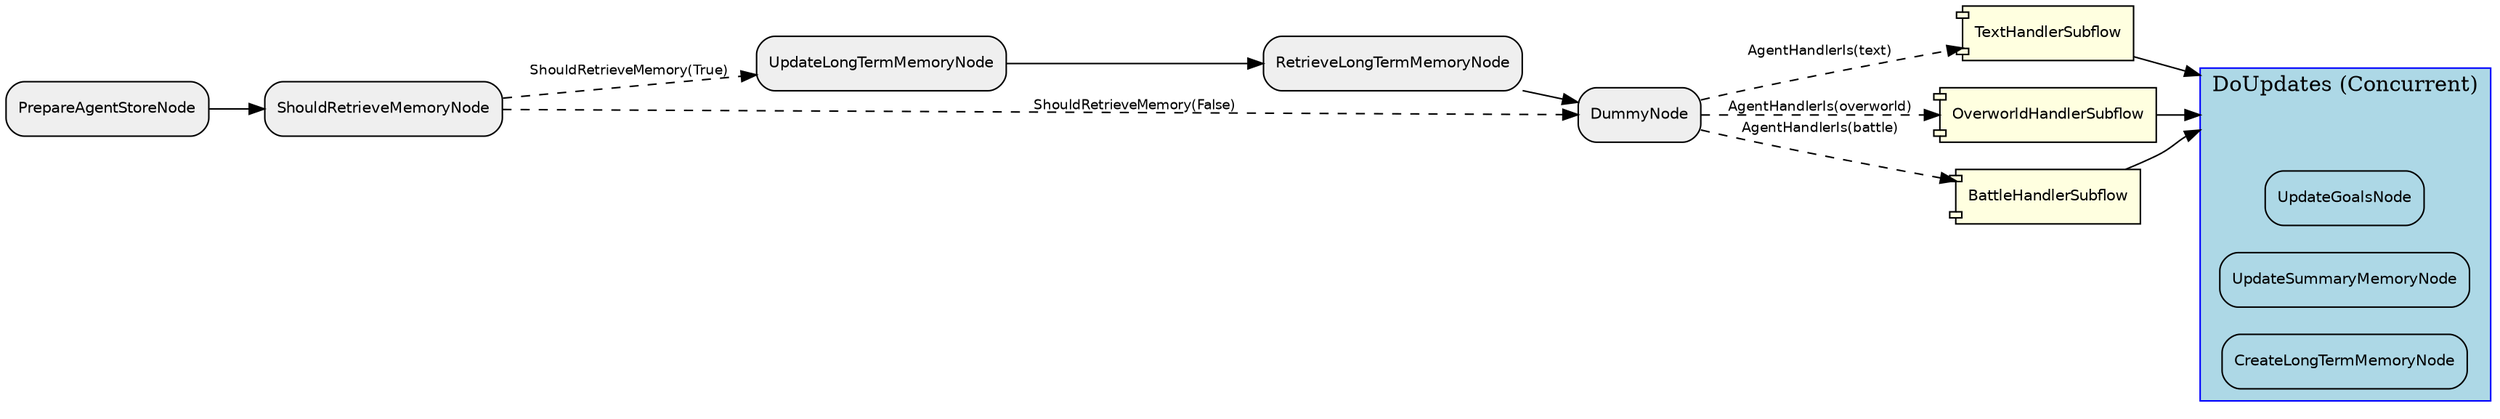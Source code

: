 digraph "G" {
  rankdir=LR;
  compound=true;
  node [shape=box, style="rounded,filled", fillcolor="#EFEFEF", fontname="Helvetica", fontsize=10];
  edge [fontname="Helvetica", fontsize=9];
  subgraph "cluster_liDczOmv9oRaUJMghIqVU" {
    label="DoUpdates (Concurrent)";
    style="filled"; fillcolor="lightblue"; color="blue";
    node [fillcolor="lightblue", style="filled,rounded"];
    "liDczOmv9oRaUJMghIqVU__entry" [label="", shape=point, width=0.01, style=invis];
    "liDczOmv9oRaUJMghIqVU__exit"  [label="", shape=point, width=0.01, style=invis];
    MaIS7phftIkWBXcpuAO9D [label="UpdateGoalsNode"];
    l1eV9AAHBCYj6fVfXRvaJ [label="UpdateSummaryMemoryNode"];
    "43MFHUDbKNlkCaPHxaJt3" [label="CreateLongTermMemoryNode"];
  }
  d9whHMX3isPtF6OXfGIRp [label="RetrieveLongTermMemoryNode"];
  l1eV9AAHBCYj6fVfXRvaJ [label="UpdateSummaryMemoryNode"];
  Qfvth2rAAdlndzerTsEQQ [label="TextHandlerSubflow", shape=component, style="filled,rounded", fillcolor="lightyellow"];
  MaIS7phftIkWBXcpuAO9D [label="UpdateGoalsNode"];
  uMZEIFXNuxOGxLHZpcjYy [label="OverworldHandlerSubflow", shape=component, style="filled,rounded", fillcolor="lightyellow"];
  "6OuzPnOfEPu3gzD7MwqIf" [label="UpdateLongTermMemoryNode"];
  sE8SPoWmMPEBm4niJ2DaQ [label="ShouldRetrieveMemoryNode"];
  DepXAO7WYjhZ6pofijbXy [label="BattleHandlerSubflow", shape=component, style="filled,rounded", fillcolor="lightyellow"];
  "43MFHUDbKNlkCaPHxaJt3" [label="CreateLongTermMemoryNode"];
  zO4xKSTwxvPM0FUpqW3jY [label="DummyNode"];
  CMPCgLi3gmcs7yxptFZas [label="PrepareAgentStoreNode"];
  CMPCgLi3gmcs7yxptFZas -> sE8SPoWmMPEBm4niJ2DaQ [style="solid"];
  sE8SPoWmMPEBm4niJ2DaQ -> "6OuzPnOfEPu3gzD7MwqIf" [style="dashed", label="ShouldRetrieveMemory(True)"];
  "6OuzPnOfEPu3gzD7MwqIf" -> d9whHMX3isPtF6OXfGIRp [style="solid"];
  sE8SPoWmMPEBm4niJ2DaQ -> zO4xKSTwxvPM0FUpqW3jY [style="dashed", label="ShouldRetrieveMemory(False)"];
  d9whHMX3isPtF6OXfGIRp -> zO4xKSTwxvPM0FUpqW3jY [style="solid"];
  zO4xKSTwxvPM0FUpqW3jY -> uMZEIFXNuxOGxLHZpcjYy [style="dashed", label="AgentHandlerIs(overworld)"];
  zO4xKSTwxvPM0FUpqW3jY -> DepXAO7WYjhZ6pofijbXy [style="dashed", label="AgentHandlerIs(battle)"];
  zO4xKSTwxvPM0FUpqW3jY -> Qfvth2rAAdlndzerTsEQQ [style="dashed", label="AgentHandlerIs(text)"];
  Qfvth2rAAdlndzerTsEQQ -> liDczOmv9oRaUJMghIqVU__entry [lhead="cluster_liDczOmv9oRaUJMghIqVU", style="solid"];
  DepXAO7WYjhZ6pofijbXy -> liDczOmv9oRaUJMghIqVU__entry [lhead="cluster_liDczOmv9oRaUJMghIqVU", style="solid"];
  uMZEIFXNuxOGxLHZpcjYy -> liDczOmv9oRaUJMghIqVU__entry [lhead="cluster_liDczOmv9oRaUJMghIqVU", style="solid"];
}
